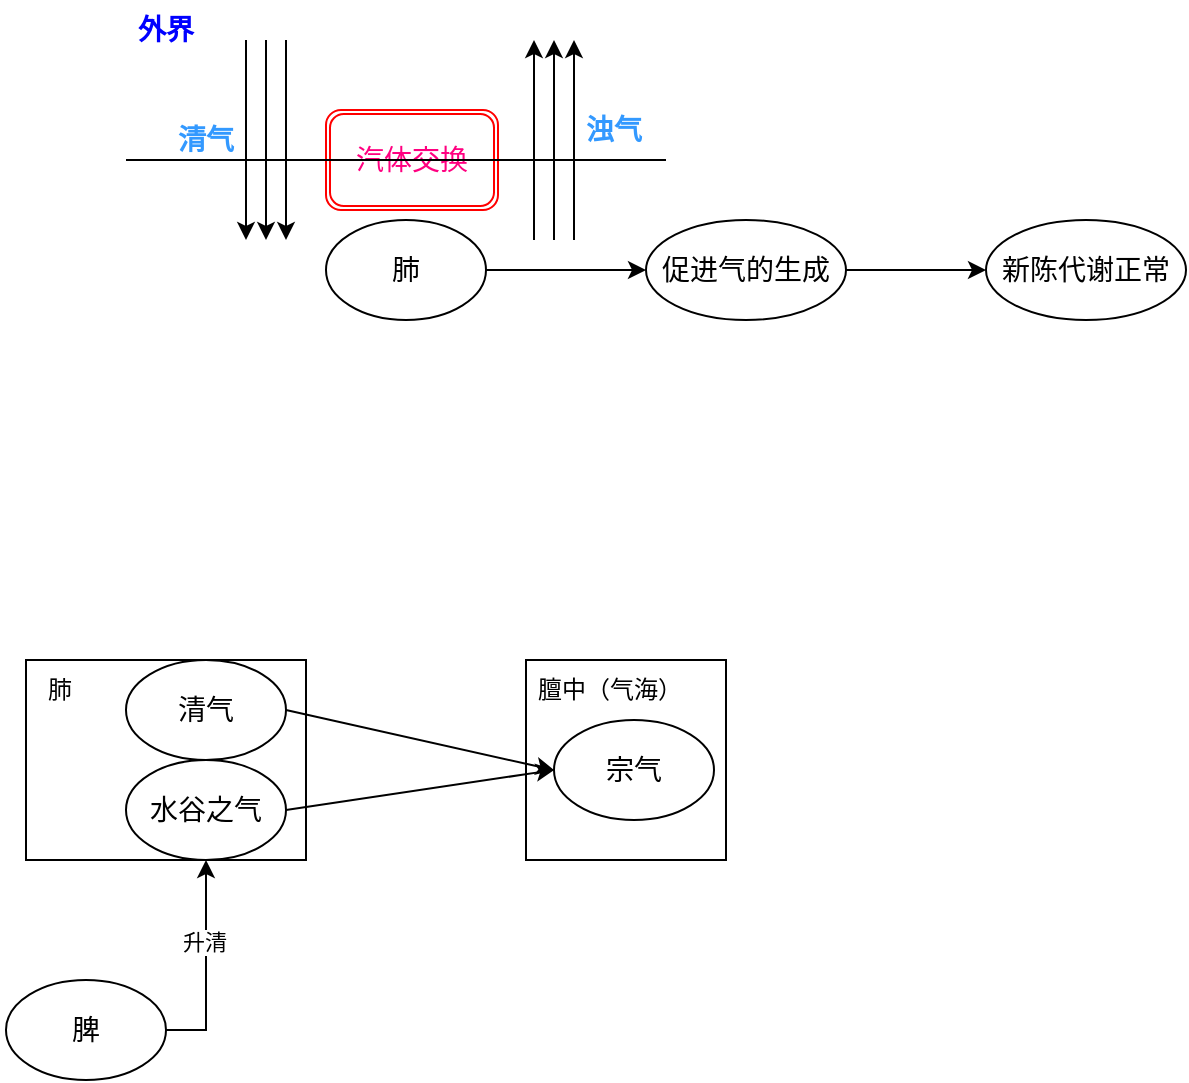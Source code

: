<mxfile version="23.0.1" type="github">
  <diagram name="第 1 页" id="zhVuVEIi4RmrpoR2sseB">
    <mxGraphModel dx="1050" dy="557" grid="1" gridSize="10" guides="1" tooltips="1" connect="1" arrows="1" fold="1" page="1" pageScale="1" pageWidth="827" pageHeight="1169" math="0" shadow="0">
      <root>
        <mxCell id="0" />
        <mxCell id="1" parent="0" />
        <mxCell id="rgbCgXzp-v7-YjY3GSAn-14" value="汽体交换" style="shape=ext;double=1;rounded=1;whiteSpace=wrap;html=1;fontSize=14;strokeColor=#FF0000;fontColor=#FF0080;" vertex="1" parent="1">
          <mxGeometry x="300" y="145" width="86" height="50" as="geometry" />
        </mxCell>
        <mxCell id="rgbCgXzp-v7-YjY3GSAn-16" style="edgeStyle=orthogonalEdgeStyle;rounded=0;orthogonalLoop=1;jettySize=auto;html=1;exitX=1;exitY=0.5;exitDx=0;exitDy=0;entryX=0;entryY=0.5;entryDx=0;entryDy=0;" edge="1" parent="1" source="rgbCgXzp-v7-YjY3GSAn-1" target="rgbCgXzp-v7-YjY3GSAn-15">
          <mxGeometry relative="1" as="geometry" />
        </mxCell>
        <mxCell id="rgbCgXzp-v7-YjY3GSAn-1" value="肺" style="ellipse;whiteSpace=wrap;html=1;fontSize=14;" vertex="1" parent="1">
          <mxGeometry x="300" y="200" width="80" height="50" as="geometry" />
        </mxCell>
        <mxCell id="rgbCgXzp-v7-YjY3GSAn-2" value="" style="endArrow=none;html=1;rounded=0;" edge="1" parent="1">
          <mxGeometry width="50" height="50" relative="1" as="geometry">
            <mxPoint x="200" y="170" as="sourcePoint" />
            <mxPoint x="470" y="170" as="targetPoint" />
          </mxGeometry>
        </mxCell>
        <mxCell id="rgbCgXzp-v7-YjY3GSAn-6" value="" style="group" vertex="1" connectable="0" parent="1">
          <mxGeometry x="260" y="110" width="20" height="100" as="geometry" />
        </mxCell>
        <mxCell id="rgbCgXzp-v7-YjY3GSAn-3" value="" style="endArrow=classic;html=1;rounded=0;" edge="1" parent="rgbCgXzp-v7-YjY3GSAn-6">
          <mxGeometry width="50" height="50" relative="1" as="geometry">
            <mxPoint as="sourcePoint" />
            <mxPoint y="100" as="targetPoint" />
          </mxGeometry>
        </mxCell>
        <mxCell id="rgbCgXzp-v7-YjY3GSAn-4" value="" style="endArrow=classic;html=1;rounded=0;" edge="1" parent="rgbCgXzp-v7-YjY3GSAn-6">
          <mxGeometry width="50" height="50" relative="1" as="geometry">
            <mxPoint x="10" as="sourcePoint" />
            <mxPoint x="10" y="100" as="targetPoint" />
          </mxGeometry>
        </mxCell>
        <mxCell id="rgbCgXzp-v7-YjY3GSAn-5" value="" style="endArrow=classic;html=1;rounded=0;" edge="1" parent="rgbCgXzp-v7-YjY3GSAn-6">
          <mxGeometry width="50" height="50" relative="1" as="geometry">
            <mxPoint x="20" as="sourcePoint" />
            <mxPoint x="20" y="100" as="targetPoint" />
          </mxGeometry>
        </mxCell>
        <mxCell id="rgbCgXzp-v7-YjY3GSAn-7" value="" style="group;rotation=-180;" vertex="1" connectable="0" parent="1">
          <mxGeometry x="404" y="110" width="20" height="100" as="geometry" />
        </mxCell>
        <mxCell id="rgbCgXzp-v7-YjY3GSAn-8" value="" style="endArrow=classic;html=1;rounded=0;" edge="1" parent="rgbCgXzp-v7-YjY3GSAn-7">
          <mxGeometry width="50" height="50" relative="1" as="geometry">
            <mxPoint x="20" y="100" as="sourcePoint" />
            <mxPoint x="20" as="targetPoint" />
          </mxGeometry>
        </mxCell>
        <mxCell id="rgbCgXzp-v7-YjY3GSAn-9" value="" style="endArrow=classic;html=1;rounded=0;" edge="1" parent="rgbCgXzp-v7-YjY3GSAn-7">
          <mxGeometry width="50" height="50" relative="1" as="geometry">
            <mxPoint x="10" y="100" as="sourcePoint" />
            <mxPoint x="10" as="targetPoint" />
          </mxGeometry>
        </mxCell>
        <mxCell id="rgbCgXzp-v7-YjY3GSAn-10" value="" style="endArrow=classic;html=1;rounded=0;" edge="1" parent="rgbCgXzp-v7-YjY3GSAn-7">
          <mxGeometry width="50" height="50" relative="1" as="geometry">
            <mxPoint y="100" as="sourcePoint" />
            <mxPoint as="targetPoint" />
          </mxGeometry>
        </mxCell>
        <mxCell id="rgbCgXzp-v7-YjY3GSAn-11" value="外界" style="text;html=1;strokeColor=none;fillColor=none;align=center;verticalAlign=middle;whiteSpace=wrap;rounded=0;fontStyle=1;fontSize=14;fontColor=#0000FF;" vertex="1" parent="1">
          <mxGeometry x="190" y="90" width="60" height="30" as="geometry" />
        </mxCell>
        <mxCell id="rgbCgXzp-v7-YjY3GSAn-12" value="清气" style="text;html=1;strokeColor=none;fillColor=none;align=center;verticalAlign=middle;whiteSpace=wrap;rounded=0;fontStyle=1;fontSize=14;fontColor=#3399FF;" vertex="1" parent="1">
          <mxGeometry x="210" y="145" width="60" height="30" as="geometry" />
        </mxCell>
        <mxCell id="rgbCgXzp-v7-YjY3GSAn-13" value="浊气" style="text;html=1;strokeColor=none;fillColor=none;align=center;verticalAlign=middle;whiteSpace=wrap;rounded=0;fontStyle=1;fontSize=14;fontColor=#3399FF;" vertex="1" parent="1">
          <mxGeometry x="414" y="140" width="60" height="30" as="geometry" />
        </mxCell>
        <mxCell id="rgbCgXzp-v7-YjY3GSAn-19" style="edgeStyle=orthogonalEdgeStyle;rounded=0;orthogonalLoop=1;jettySize=auto;html=1;exitX=1;exitY=0.5;exitDx=0;exitDy=0;" edge="1" parent="1" source="rgbCgXzp-v7-YjY3GSAn-15" target="rgbCgXzp-v7-YjY3GSAn-18">
          <mxGeometry relative="1" as="geometry" />
        </mxCell>
        <mxCell id="rgbCgXzp-v7-YjY3GSAn-15" value="促进气的生成" style="ellipse;whiteSpace=wrap;html=1;fontSize=14;" vertex="1" parent="1">
          <mxGeometry x="460" y="200" width="100" height="50" as="geometry" />
        </mxCell>
        <mxCell id="rgbCgXzp-v7-YjY3GSAn-18" value="新陈代谢正常" style="ellipse;whiteSpace=wrap;html=1;fontSize=14;" vertex="1" parent="1">
          <mxGeometry x="630" y="200" width="100" height="50" as="geometry" />
        </mxCell>
        <mxCell id="rgbCgXzp-v7-YjY3GSAn-28" style="edgeStyle=orthogonalEdgeStyle;rounded=0;orthogonalLoop=1;jettySize=auto;html=1;exitX=1;exitY=0.5;exitDx=0;exitDy=0;entryX=0.5;entryY=1;entryDx=0;entryDy=0;" edge="1" parent="1" source="rgbCgXzp-v7-YjY3GSAn-21" target="rgbCgXzp-v7-YjY3GSAn-27">
          <mxGeometry relative="1" as="geometry" />
        </mxCell>
        <mxCell id="rgbCgXzp-v7-YjY3GSAn-29" value="升清" style="edgeLabel;html=1;align=center;verticalAlign=middle;resizable=0;points=[];" vertex="1" connectable="0" parent="rgbCgXzp-v7-YjY3GSAn-28">
          <mxGeometry x="0.219" y="1" relative="1" as="geometry">
            <mxPoint as="offset" />
          </mxGeometry>
        </mxCell>
        <mxCell id="rgbCgXzp-v7-YjY3GSAn-21" value="脾" style="ellipse;whiteSpace=wrap;html=1;fontSize=14;" vertex="1" parent="1">
          <mxGeometry x="140" y="580" width="80" height="50" as="geometry" />
        </mxCell>
        <mxCell id="rgbCgXzp-v7-YjY3GSAn-24" value="" style="rounded=0;whiteSpace=wrap;html=1;" vertex="1" parent="1">
          <mxGeometry x="150" y="420" width="140" height="100" as="geometry" />
        </mxCell>
        <mxCell id="rgbCgXzp-v7-YjY3GSAn-25" value="肺" style="text;html=1;strokeColor=none;fillColor=none;align=center;verticalAlign=middle;whiteSpace=wrap;rounded=0;" vertex="1" parent="1">
          <mxGeometry x="137" y="420" width="60" height="30" as="geometry" />
        </mxCell>
        <mxCell id="rgbCgXzp-v7-YjY3GSAn-26" value="清气" style="ellipse;whiteSpace=wrap;html=1;fontSize=14;" vertex="1" parent="1">
          <mxGeometry x="200" y="420" width="80" height="50" as="geometry" />
        </mxCell>
        <mxCell id="rgbCgXzp-v7-YjY3GSAn-27" value="水谷之气" style="ellipse;whiteSpace=wrap;html=1;fontSize=14;" vertex="1" parent="1">
          <mxGeometry x="200" y="470" width="80" height="50" as="geometry" />
        </mxCell>
        <mxCell id="rgbCgXzp-v7-YjY3GSAn-30" value="" style="rounded=0;whiteSpace=wrap;html=1;" vertex="1" parent="1">
          <mxGeometry x="400" y="420" width="100" height="100" as="geometry" />
        </mxCell>
        <mxCell id="rgbCgXzp-v7-YjY3GSAn-31" value="宗气" style="ellipse;whiteSpace=wrap;html=1;fontSize=14;" vertex="1" parent="1">
          <mxGeometry x="414" y="450" width="80" height="50" as="geometry" />
        </mxCell>
        <mxCell id="rgbCgXzp-v7-YjY3GSAn-32" value="膻中（气海）" style="text;html=1;strokeColor=none;fillColor=none;align=center;verticalAlign=middle;whiteSpace=wrap;rounded=0;" vertex="1" parent="1">
          <mxGeometry x="400" y="420" width="84" height="30" as="geometry" />
        </mxCell>
        <mxCell id="rgbCgXzp-v7-YjY3GSAn-34" value="" style="endArrow=classic;html=1;rounded=0;exitX=1;exitY=0.5;exitDx=0;exitDy=0;entryX=0;entryY=0.5;entryDx=0;entryDy=0;" edge="1" parent="1" source="rgbCgXzp-v7-YjY3GSAn-26" target="rgbCgXzp-v7-YjY3GSAn-31">
          <mxGeometry width="50" height="50" relative="1" as="geometry">
            <mxPoint x="390" y="640" as="sourcePoint" />
            <mxPoint x="440" y="590" as="targetPoint" />
          </mxGeometry>
        </mxCell>
        <mxCell id="rgbCgXzp-v7-YjY3GSAn-35" value="" style="endArrow=classic;html=1;rounded=0;exitX=1;exitY=0.5;exitDx=0;exitDy=0;entryX=0;entryY=0.5;entryDx=0;entryDy=0;" edge="1" parent="1" source="rgbCgXzp-v7-YjY3GSAn-27" target="rgbCgXzp-v7-YjY3GSAn-31">
          <mxGeometry width="50" height="50" relative="1" as="geometry">
            <mxPoint x="350" y="560" as="sourcePoint" />
            <mxPoint x="400" y="510" as="targetPoint" />
          </mxGeometry>
        </mxCell>
      </root>
    </mxGraphModel>
  </diagram>
</mxfile>
